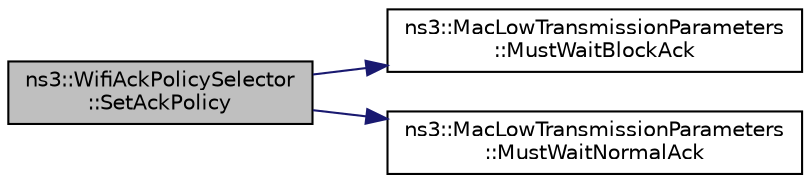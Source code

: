 digraph "ns3::WifiAckPolicySelector::SetAckPolicy"
{
 // LATEX_PDF_SIZE
  edge [fontname="Helvetica",fontsize="10",labelfontname="Helvetica",labelfontsize="10"];
  node [fontname="Helvetica",fontsize="10",shape=record];
  rankdir="LR";
  Node1 [label="ns3::WifiAckPolicySelector\l::SetAckPolicy",height=0.2,width=0.4,color="black", fillcolor="grey75", style="filled", fontcolor="black",tooltip="Set the QoS Ack Policy for the QoS Data frames contained in the given PSDU according to the given Mac..."];
  Node1 -> Node2 [color="midnightblue",fontsize="10",style="solid",fontname="Helvetica"];
  Node2 [label="ns3::MacLowTransmissionParameters\l::MustWaitBlockAck",height=0.2,width=0.4,color="black", fillcolor="white", style="filled",URL="$classns3_1_1_mac_low_transmission_parameters.html#ad3a33e30c1a8db4825172b79c18baaa9",tooltip=" "];
  Node1 -> Node3 [color="midnightblue",fontsize="10",style="solid",fontname="Helvetica"];
  Node3 [label="ns3::MacLowTransmissionParameters\l::MustWaitNormalAck",height=0.2,width=0.4,color="black", fillcolor="white", style="filled",URL="$classns3_1_1_mac_low_transmission_parameters.html#af58f30e2df98d7dda69086436a03f5b2",tooltip=" "];
}
